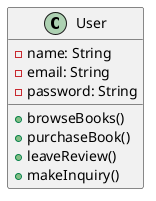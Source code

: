 @startuml
class User {
  - name: String
  - email: String
  - password: String
  + browseBooks()
  + purchaseBook()
  + leaveReview()
  + makeInquiry()
}
@enduml